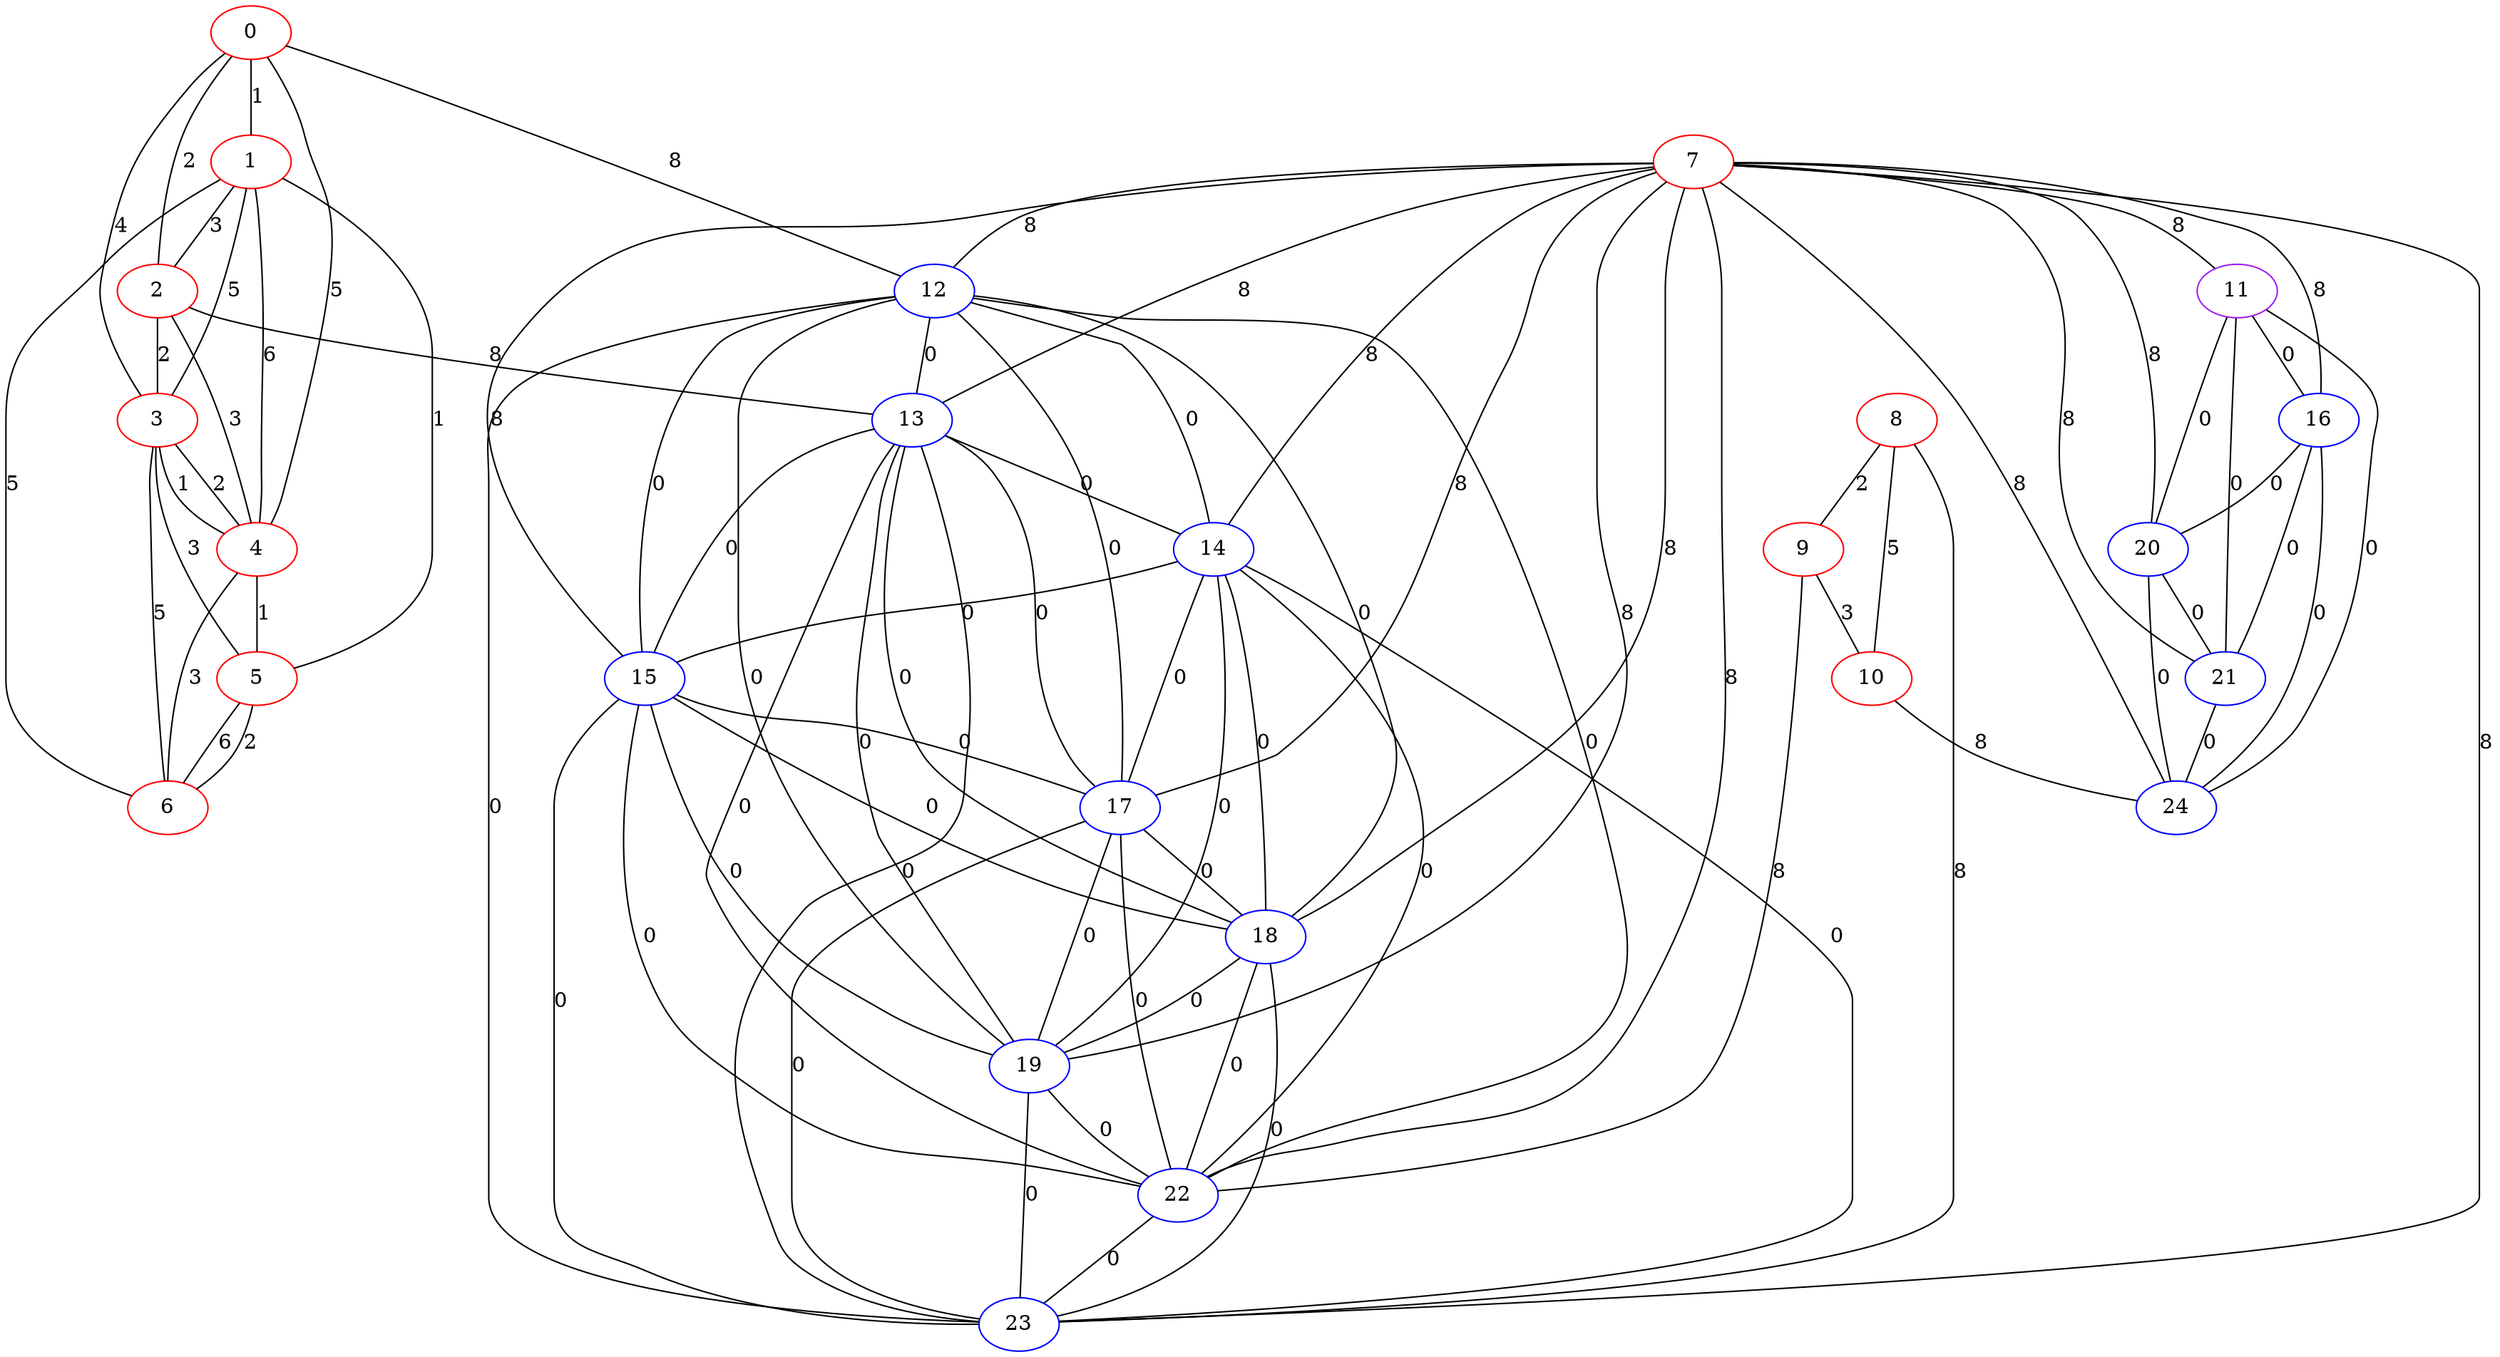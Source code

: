 graph "" {
0 [color=red, weight=1];
1 [color=red, weight=1];
2 [color=red, weight=1];
3 [color=red, weight=1];
4 [color=red, weight=1];
5 [color=red, weight=1];
6 [color=red, weight=1];
7 [color=red, weight=1];
8 [color=red, weight=1];
9 [color=red, weight=1];
10 [color=red, weight=1];
11 [color=purple, weight=4];
12 [color=blue, weight=3];
13 [color=blue, weight=3];
14 [color=blue, weight=3];
15 [color=blue, weight=3];
16 [color=blue, weight=3];
17 [color=blue, weight=3];
18 [color=blue, weight=3];
19 [color=blue, weight=3];
20 [color=blue, weight=3];
21 [color=blue, weight=3];
22 [color=blue, weight=3];
23 [color=blue, weight=3];
24 [color=blue, weight=3];
0 -- 1  [key=0, label=1];
0 -- 2  [key=0, label=2];
0 -- 3  [key=0, label=4];
0 -- 4  [key=0, label=5];
0 -- 12  [key=0, label=8];
1 -- 2  [key=0, label=3];
1 -- 3  [key=0, label=5];
1 -- 4  [key=0, label=6];
1 -- 5  [key=0, label=1];
1 -- 6  [key=0, label=5];
2 -- 3  [key=0, label=2];
2 -- 4  [key=0, label=3];
2 -- 13  [key=0, label=8];
3 -- 4  [key=0, label=1];
3 -- 4  [key=1, label=2];
3 -- 5  [key=0, label=3];
3 -- 6  [key=0, label=5];
4 -- 5  [key=0, label=1];
4 -- 6  [key=0, label=3];
5 -- 6  [key=0, label=6];
5 -- 6  [key=1, label=2];
7 -- 11  [key=0, label=8];
7 -- 12  [key=0, label=8];
7 -- 13  [key=0, label=8];
7 -- 14  [key=0, label=8];
7 -- 15  [key=0, label=8];
7 -- 16  [key=0, label=8];
7 -- 17  [key=0, label=8];
7 -- 18  [key=0, label=8];
7 -- 19  [key=0, label=8];
7 -- 20  [key=0, label=8];
7 -- 21  [key=0, label=8];
7 -- 22  [key=0, label=8];
7 -- 23  [key=0, label=8];
7 -- 24  [key=0, label=8];
8 -- 9  [key=0, label=2];
8 -- 10  [key=0, label=5];
8 -- 23  [key=0, label=8];
9 -- 10  [key=0, label=3];
9 -- 22  [key=0, label=8];
10 -- 24  [key=0, label=8];
11 -- 16  [key=0, label=0];
11 -- 24  [key=0, label=0];
11 -- 20  [key=0, label=0];
11 -- 21  [key=0, label=0];
12 -- 13  [key=0, label=0];
12 -- 14  [key=0, label=0];
12 -- 15  [key=0, label=0];
12 -- 17  [key=0, label=0];
12 -- 18  [key=0, label=0];
12 -- 19  [key=0, label=0];
12 -- 22  [key=0, label=0];
12 -- 23  [key=0, label=0];
13 -- 14  [key=0, label=0];
13 -- 15  [key=0, label=0];
13 -- 17  [key=0, label=0];
13 -- 18  [key=0, label=0];
13 -- 19  [key=0, label=0];
13 -- 22  [key=0, label=0];
13 -- 23  [key=0, label=0];
14 -- 15  [key=0, label=0];
14 -- 17  [key=0, label=0];
14 -- 18  [key=0, label=0];
14 -- 19  [key=0, label=0];
14 -- 22  [key=0, label=0];
14 -- 23  [key=0, label=0];
15 -- 17  [key=0, label=0];
15 -- 18  [key=0, label=0];
15 -- 19  [key=0, label=0];
15 -- 22  [key=0, label=0];
15 -- 23  [key=0, label=0];
16 -- 24  [key=0, label=0];
16 -- 20  [key=0, label=0];
16 -- 21  [key=0, label=0];
17 -- 18  [key=0, label=0];
17 -- 19  [key=0, label=0];
17 -- 22  [key=0, label=0];
17 -- 23  [key=0, label=0];
18 -- 19  [key=0, label=0];
18 -- 22  [key=0, label=0];
18 -- 23  [key=0, label=0];
19 -- 22  [key=0, label=0];
19 -- 23  [key=0, label=0];
20 -- 24  [key=0, label=0];
20 -- 21  [key=0, label=0];
21 -- 24  [key=0, label=0];
22 -- 23  [key=0, label=0];
}
